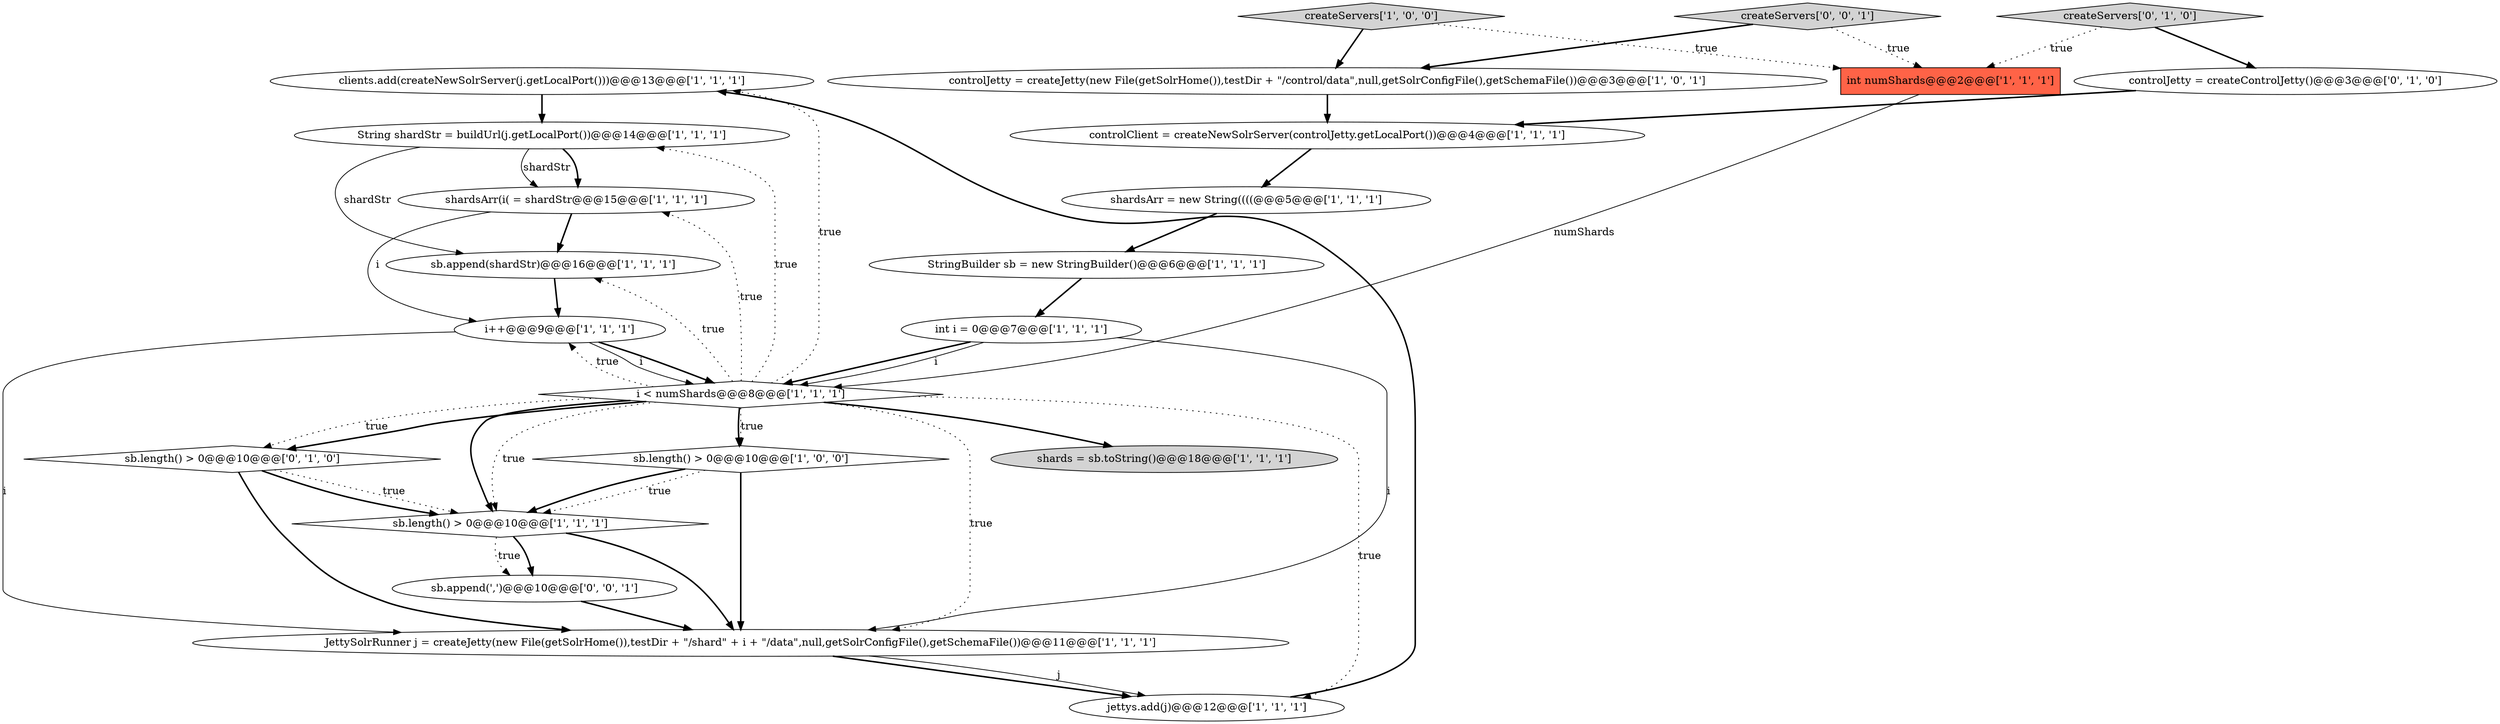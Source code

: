 digraph {
1 [style = filled, label = "clients.add(createNewSolrServer(j.getLocalPort()))@@@13@@@['1', '1', '1']", fillcolor = white, shape = ellipse image = "AAA0AAABBB1BBB"];
9 [style = filled, label = "sb.length() > 0@@@10@@@['1', '0', '0']", fillcolor = white, shape = diamond image = "AAA0AAABBB1BBB"];
14 [style = filled, label = "controlClient = createNewSolrServer(controlJetty.getLocalPort())@@@4@@@['1', '1', '1']", fillcolor = white, shape = ellipse image = "AAA0AAABBB1BBB"];
15 [style = filled, label = "JettySolrRunner j = createJetty(new File(getSolrHome()),testDir + \"/shard\" + i + \"/data\",null,getSolrConfigFile(),getSchemaFile())@@@11@@@['1', '1', '1']", fillcolor = white, shape = ellipse image = "AAA0AAABBB1BBB"];
0 [style = filled, label = "jettys.add(j)@@@12@@@['1', '1', '1']", fillcolor = white, shape = ellipse image = "AAA0AAABBB1BBB"];
12 [style = filled, label = "sb.length() > 0@@@10@@@['1', '1', '1']", fillcolor = white, shape = diamond image = "AAA0AAABBB1BBB"];
22 [style = filled, label = "createServers['0', '0', '1']", fillcolor = lightgray, shape = diamond image = "AAA0AAABBB3BBB"];
11 [style = filled, label = "createServers['1', '0', '0']", fillcolor = lightgray, shape = diamond image = "AAA0AAABBB1BBB"];
6 [style = filled, label = "i < numShards@@@8@@@['1', '1', '1']", fillcolor = white, shape = diamond image = "AAA0AAABBB1BBB"];
7 [style = filled, label = "shardsArr(i( = shardStr@@@15@@@['1', '1', '1']", fillcolor = white, shape = ellipse image = "AAA0AAABBB1BBB"];
4 [style = filled, label = "shardsArr = new String((((@@@5@@@['1', '1', '1']", fillcolor = white, shape = ellipse image = "AAA0AAABBB1BBB"];
19 [style = filled, label = "sb.length() > 0@@@10@@@['0', '1', '0']", fillcolor = white, shape = diamond image = "AAA0AAABBB2BBB"];
5 [style = filled, label = "int numShards@@@2@@@['1', '1', '1']", fillcolor = tomato, shape = box image = "AAA0AAABBB1BBB"];
17 [style = filled, label = "shards = sb.toString()@@@18@@@['1', '1', '1']", fillcolor = lightgray, shape = ellipse image = "AAA0AAABBB1BBB"];
16 [style = filled, label = "sb.append(shardStr)@@@16@@@['1', '1', '1']", fillcolor = white, shape = ellipse image = "AAA0AAABBB1BBB"];
21 [style = filled, label = "sb.append(',')@@@10@@@['0', '0', '1']", fillcolor = white, shape = ellipse image = "AAA0AAABBB3BBB"];
2 [style = filled, label = "StringBuilder sb = new StringBuilder()@@@6@@@['1', '1', '1']", fillcolor = white, shape = ellipse image = "AAA0AAABBB1BBB"];
18 [style = filled, label = "controlJetty = createControlJetty()@@@3@@@['0', '1', '0']", fillcolor = white, shape = ellipse image = "AAA0AAABBB2BBB"];
20 [style = filled, label = "createServers['0', '1', '0']", fillcolor = lightgray, shape = diamond image = "AAA0AAABBB2BBB"];
8 [style = filled, label = "controlJetty = createJetty(new File(getSolrHome()),testDir + \"/control/data\",null,getSolrConfigFile(),getSchemaFile())@@@3@@@['1', '0', '1']", fillcolor = white, shape = ellipse image = "AAA0AAABBB1BBB"];
13 [style = filled, label = "String shardStr = buildUrl(j.getLocalPort())@@@14@@@['1', '1', '1']", fillcolor = white, shape = ellipse image = "AAA0AAABBB1BBB"];
10 [style = filled, label = "int i = 0@@@7@@@['1', '1', '1']", fillcolor = white, shape = ellipse image = "AAA0AAABBB1BBB"];
3 [style = filled, label = "i++@@@9@@@['1', '1', '1']", fillcolor = white, shape = ellipse image = "AAA0AAABBB1BBB"];
6->16 [style = dotted, label="true"];
8->14 [style = bold, label=""];
13->7 [style = bold, label=""];
22->8 [style = bold, label=""];
10->6 [style = bold, label=""];
21->15 [style = bold, label=""];
6->15 [style = dotted, label="true"];
6->7 [style = dotted, label="true"];
13->16 [style = solid, label="shardStr"];
6->19 [style = dotted, label="true"];
12->15 [style = bold, label=""];
20->18 [style = bold, label=""];
7->16 [style = bold, label=""];
10->6 [style = solid, label="i"];
12->21 [style = bold, label=""];
9->15 [style = bold, label=""];
19->15 [style = bold, label=""];
6->1 [style = dotted, label="true"];
6->17 [style = bold, label=""];
2->10 [style = bold, label=""];
7->3 [style = solid, label="i"];
6->19 [style = bold, label=""];
10->15 [style = solid, label="i"];
0->1 [style = bold, label=""];
4->2 [style = bold, label=""];
3->6 [style = bold, label=""];
6->9 [style = bold, label=""];
6->0 [style = dotted, label="true"];
6->13 [style = dotted, label="true"];
15->0 [style = bold, label=""];
3->15 [style = solid, label="i"];
11->8 [style = bold, label=""];
16->3 [style = bold, label=""];
19->12 [style = dotted, label="true"];
12->21 [style = dotted, label="true"];
6->12 [style = bold, label=""];
6->3 [style = dotted, label="true"];
13->7 [style = solid, label="shardStr"];
20->5 [style = dotted, label="true"];
6->9 [style = dotted, label="true"];
5->6 [style = solid, label="numShards"];
22->5 [style = dotted, label="true"];
6->12 [style = dotted, label="true"];
14->4 [style = bold, label=""];
9->12 [style = dotted, label="true"];
18->14 [style = bold, label=""];
3->6 [style = solid, label="i"];
19->12 [style = bold, label=""];
15->0 [style = solid, label="j"];
9->12 [style = bold, label=""];
11->5 [style = dotted, label="true"];
1->13 [style = bold, label=""];
}
